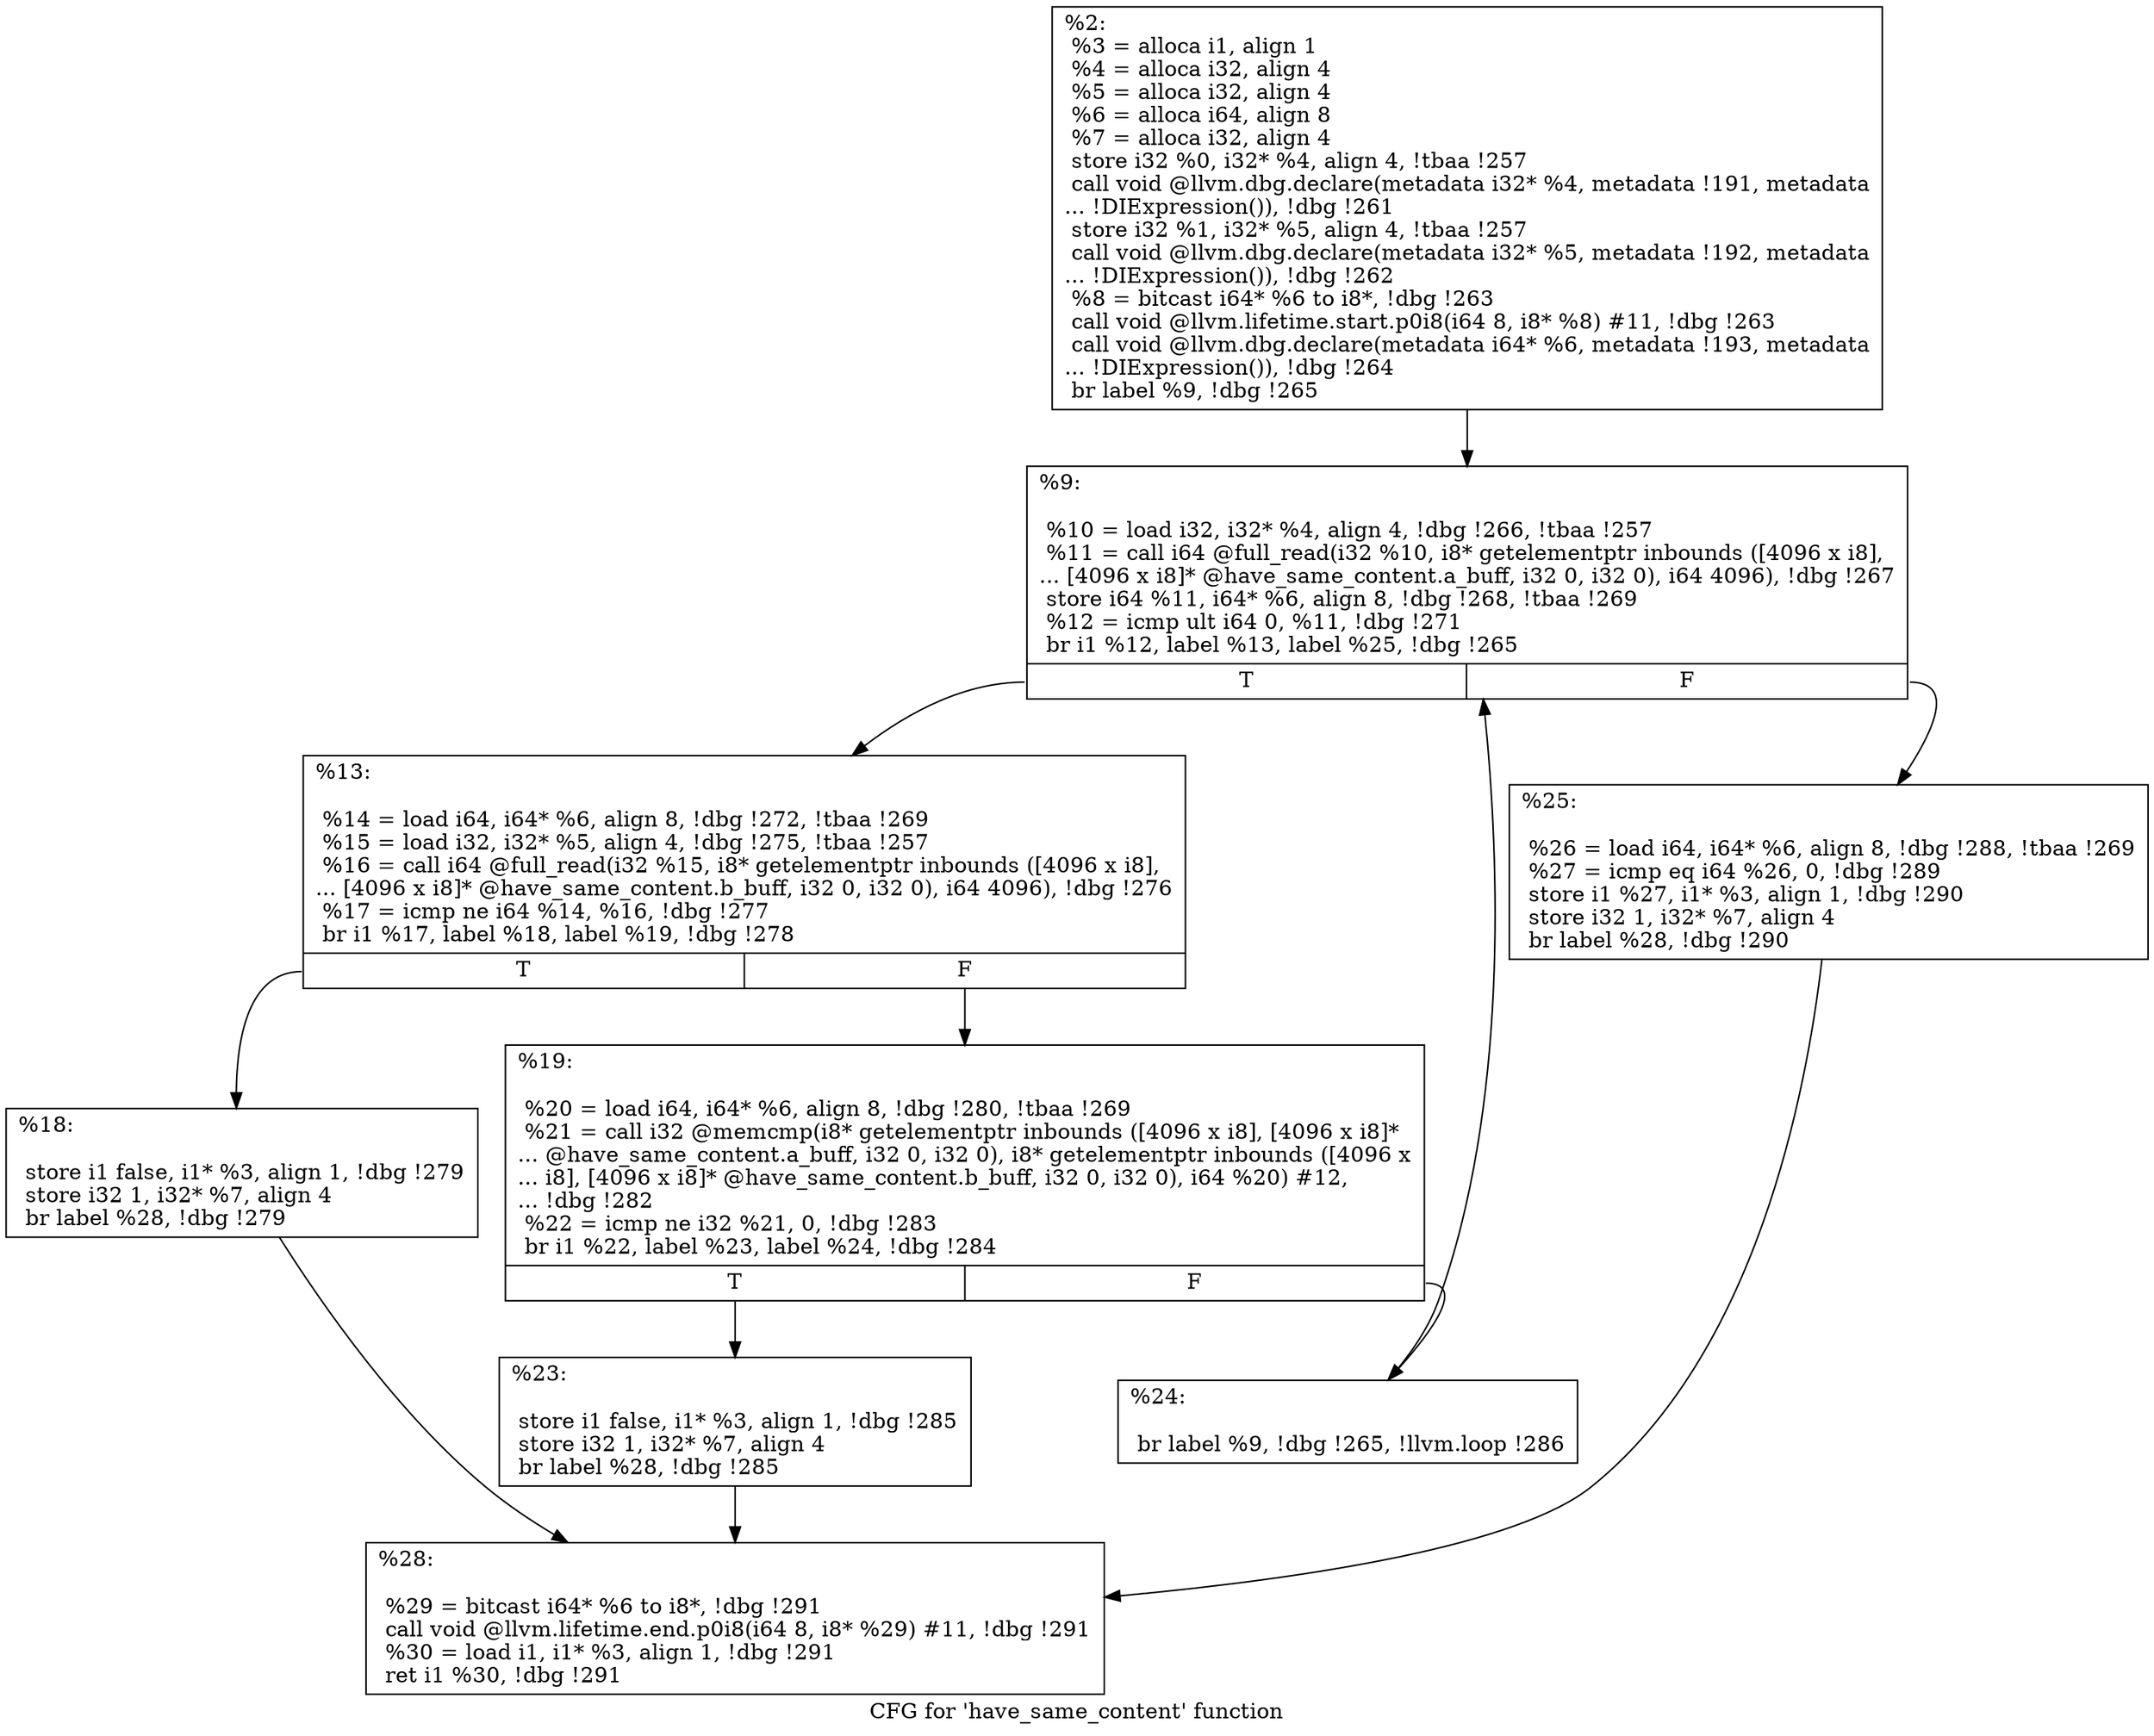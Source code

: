 digraph "CFG for 'have_same_content' function" {
	label="CFG for 'have_same_content' function";

	Node0x926180 [shape=record,label="{%2:\l  %3 = alloca i1, align 1\l  %4 = alloca i32, align 4\l  %5 = alloca i32, align 4\l  %6 = alloca i64, align 8\l  %7 = alloca i32, align 4\l  store i32 %0, i32* %4, align 4, !tbaa !257\l  call void @llvm.dbg.declare(metadata i32* %4, metadata !191, metadata\l... !DIExpression()), !dbg !261\l  store i32 %1, i32* %5, align 4, !tbaa !257\l  call void @llvm.dbg.declare(metadata i32* %5, metadata !192, metadata\l... !DIExpression()), !dbg !262\l  %8 = bitcast i64* %6 to i8*, !dbg !263\l  call void @llvm.lifetime.start.p0i8(i64 8, i8* %8) #11, !dbg !263\l  call void @llvm.dbg.declare(metadata i64* %6, metadata !193, metadata\l... !DIExpression()), !dbg !264\l  br label %9, !dbg !265\l}"];
	Node0x926180 -> Node0x9261d0;
	Node0x9261d0 [shape=record,label="{%9:\l\l  %10 = load i32, i32* %4, align 4, !dbg !266, !tbaa !257\l  %11 = call i64 @full_read(i32 %10, i8* getelementptr inbounds ([4096 x i8],\l... [4096 x i8]* @have_same_content.a_buff, i32 0, i32 0), i64 4096), !dbg !267\l  store i64 %11, i64* %6, align 8, !dbg !268, !tbaa !269\l  %12 = icmp ult i64 0, %11, !dbg !271\l  br i1 %12, label %13, label %25, !dbg !265\l|{<s0>T|<s1>F}}"];
	Node0x9261d0:s0 -> Node0x926220;
	Node0x9261d0:s1 -> Node0x9263b0;
	Node0x926220 [shape=record,label="{%13:\l\l  %14 = load i64, i64* %6, align 8, !dbg !272, !tbaa !269\l  %15 = load i32, i32* %5, align 4, !dbg !275, !tbaa !257\l  %16 = call i64 @full_read(i32 %15, i8* getelementptr inbounds ([4096 x i8],\l... [4096 x i8]* @have_same_content.b_buff, i32 0, i32 0), i64 4096), !dbg !276\l  %17 = icmp ne i64 %14, %16, !dbg !277\l  br i1 %17, label %18, label %19, !dbg !278\l|{<s0>T|<s1>F}}"];
	Node0x926220:s0 -> Node0x926270;
	Node0x926220:s1 -> Node0x9262c0;
	Node0x926270 [shape=record,label="{%18:\l\l  store i1 false, i1* %3, align 1, !dbg !279\l  store i32 1, i32* %7, align 4\l  br label %28, !dbg !279\l}"];
	Node0x926270 -> Node0x926400;
	Node0x9262c0 [shape=record,label="{%19:\l\l  %20 = load i64, i64* %6, align 8, !dbg !280, !tbaa !269\l  %21 = call i32 @memcmp(i8* getelementptr inbounds ([4096 x i8], [4096 x i8]*\l... @have_same_content.a_buff, i32 0, i32 0), i8* getelementptr inbounds ([4096 x\l... i8], [4096 x i8]* @have_same_content.b_buff, i32 0, i32 0), i64 %20) #12,\l... !dbg !282\l  %22 = icmp ne i32 %21, 0, !dbg !283\l  br i1 %22, label %23, label %24, !dbg !284\l|{<s0>T|<s1>F}}"];
	Node0x9262c0:s0 -> Node0x926310;
	Node0x9262c0:s1 -> Node0x926360;
	Node0x926310 [shape=record,label="{%23:\l\l  store i1 false, i1* %3, align 1, !dbg !285\l  store i32 1, i32* %7, align 4\l  br label %28, !dbg !285\l}"];
	Node0x926310 -> Node0x926400;
	Node0x926360 [shape=record,label="{%24:\l\l  br label %9, !dbg !265, !llvm.loop !286\l}"];
	Node0x926360 -> Node0x9261d0;
	Node0x9263b0 [shape=record,label="{%25:\l\l  %26 = load i64, i64* %6, align 8, !dbg !288, !tbaa !269\l  %27 = icmp eq i64 %26, 0, !dbg !289\l  store i1 %27, i1* %3, align 1, !dbg !290\l  store i32 1, i32* %7, align 4\l  br label %28, !dbg !290\l}"];
	Node0x9263b0 -> Node0x926400;
	Node0x926400 [shape=record,label="{%28:\l\l  %29 = bitcast i64* %6 to i8*, !dbg !291\l  call void @llvm.lifetime.end.p0i8(i64 8, i8* %29) #11, !dbg !291\l  %30 = load i1, i1* %3, align 1, !dbg !291\l  ret i1 %30, !dbg !291\l}"];
}
